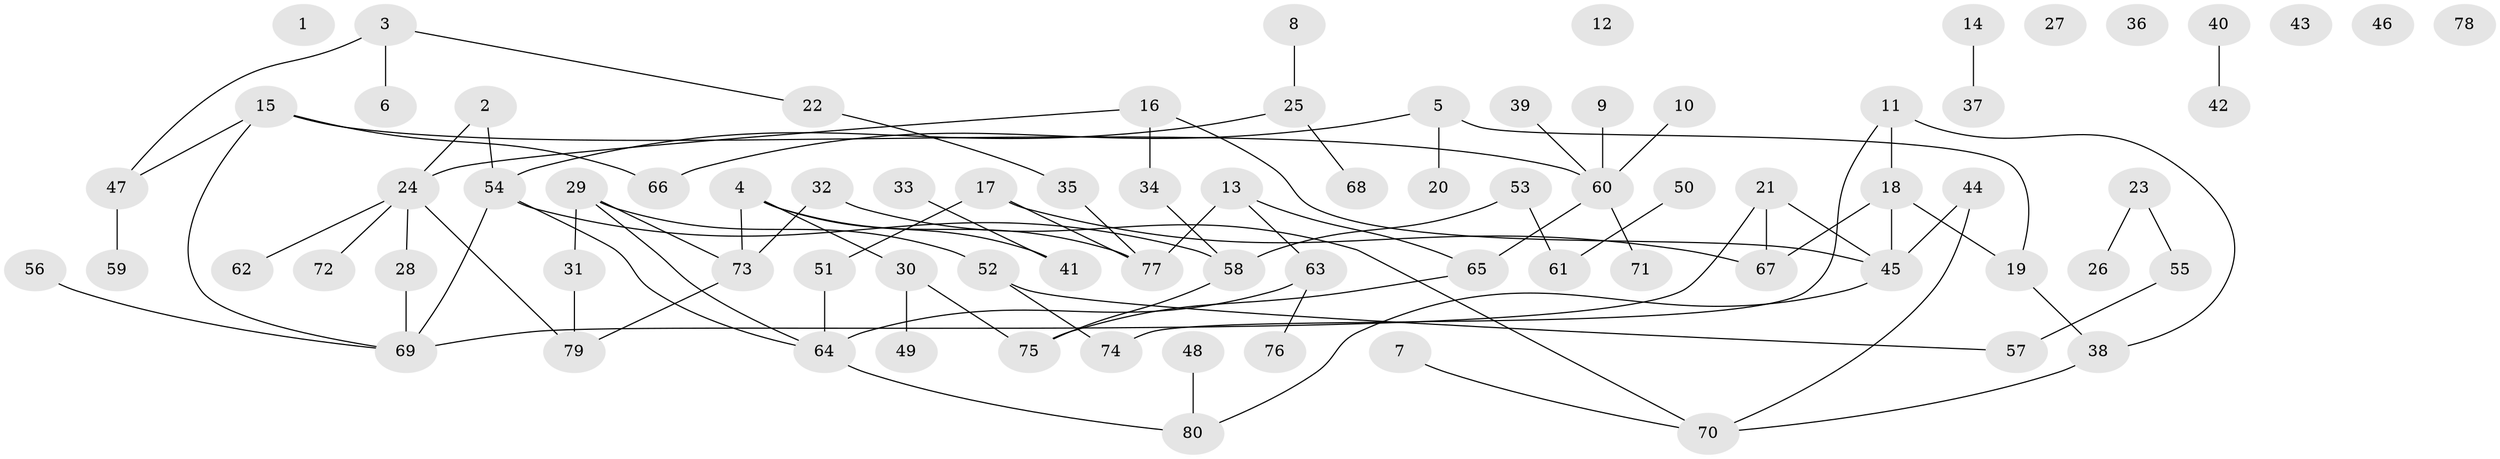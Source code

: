 // coarse degree distribution, {0: 0.2, 9: 0.044444444444444446, 3: 0.1111111111111111, 2: 0.17777777777777778, 5: 0.06666666666666667, 1: 0.28888888888888886, 7: 0.022222222222222223, 6: 0.022222222222222223, 4: 0.044444444444444446, 8: 0.022222222222222223}
// Generated by graph-tools (version 1.1) at 2025/16/03/04/25 18:16:46]
// undirected, 80 vertices, 89 edges
graph export_dot {
graph [start="1"]
  node [color=gray90,style=filled];
  1;
  2;
  3;
  4;
  5;
  6;
  7;
  8;
  9;
  10;
  11;
  12;
  13;
  14;
  15;
  16;
  17;
  18;
  19;
  20;
  21;
  22;
  23;
  24;
  25;
  26;
  27;
  28;
  29;
  30;
  31;
  32;
  33;
  34;
  35;
  36;
  37;
  38;
  39;
  40;
  41;
  42;
  43;
  44;
  45;
  46;
  47;
  48;
  49;
  50;
  51;
  52;
  53;
  54;
  55;
  56;
  57;
  58;
  59;
  60;
  61;
  62;
  63;
  64;
  65;
  66;
  67;
  68;
  69;
  70;
  71;
  72;
  73;
  74;
  75;
  76;
  77;
  78;
  79;
  80;
  2 -- 24;
  2 -- 54;
  3 -- 6;
  3 -- 22;
  3 -- 47;
  4 -- 30;
  4 -- 41;
  4 -- 73;
  4 -- 77;
  5 -- 19;
  5 -- 20;
  5 -- 66;
  7 -- 70;
  8 -- 25;
  9 -- 60;
  10 -- 60;
  11 -- 18;
  11 -- 38;
  11 -- 74;
  13 -- 63;
  13 -- 65;
  13 -- 77;
  14 -- 37;
  15 -- 47;
  15 -- 60;
  15 -- 66;
  15 -- 69;
  16 -- 24;
  16 -- 34;
  16 -- 45;
  17 -- 51;
  17 -- 67;
  17 -- 77;
  18 -- 19;
  18 -- 45;
  18 -- 67;
  19 -- 38;
  21 -- 45;
  21 -- 67;
  21 -- 69;
  22 -- 35;
  23 -- 26;
  23 -- 55;
  24 -- 28;
  24 -- 62;
  24 -- 72;
  24 -- 79;
  25 -- 54;
  25 -- 68;
  28 -- 69;
  29 -- 31;
  29 -- 52;
  29 -- 64;
  29 -- 73;
  30 -- 49;
  30 -- 75;
  31 -- 79;
  32 -- 70;
  32 -- 73;
  33 -- 41;
  34 -- 58;
  35 -- 77;
  38 -- 70;
  39 -- 60;
  40 -- 42;
  44 -- 45;
  44 -- 70;
  45 -- 80;
  47 -- 59;
  48 -- 80;
  50 -- 61;
  51 -- 64;
  52 -- 57;
  52 -- 74;
  53 -- 58;
  53 -- 61;
  54 -- 58;
  54 -- 64;
  54 -- 69;
  55 -- 57;
  56 -- 69;
  58 -- 75;
  60 -- 65;
  60 -- 71;
  63 -- 64;
  63 -- 76;
  64 -- 80;
  65 -- 75;
  73 -- 79;
}
